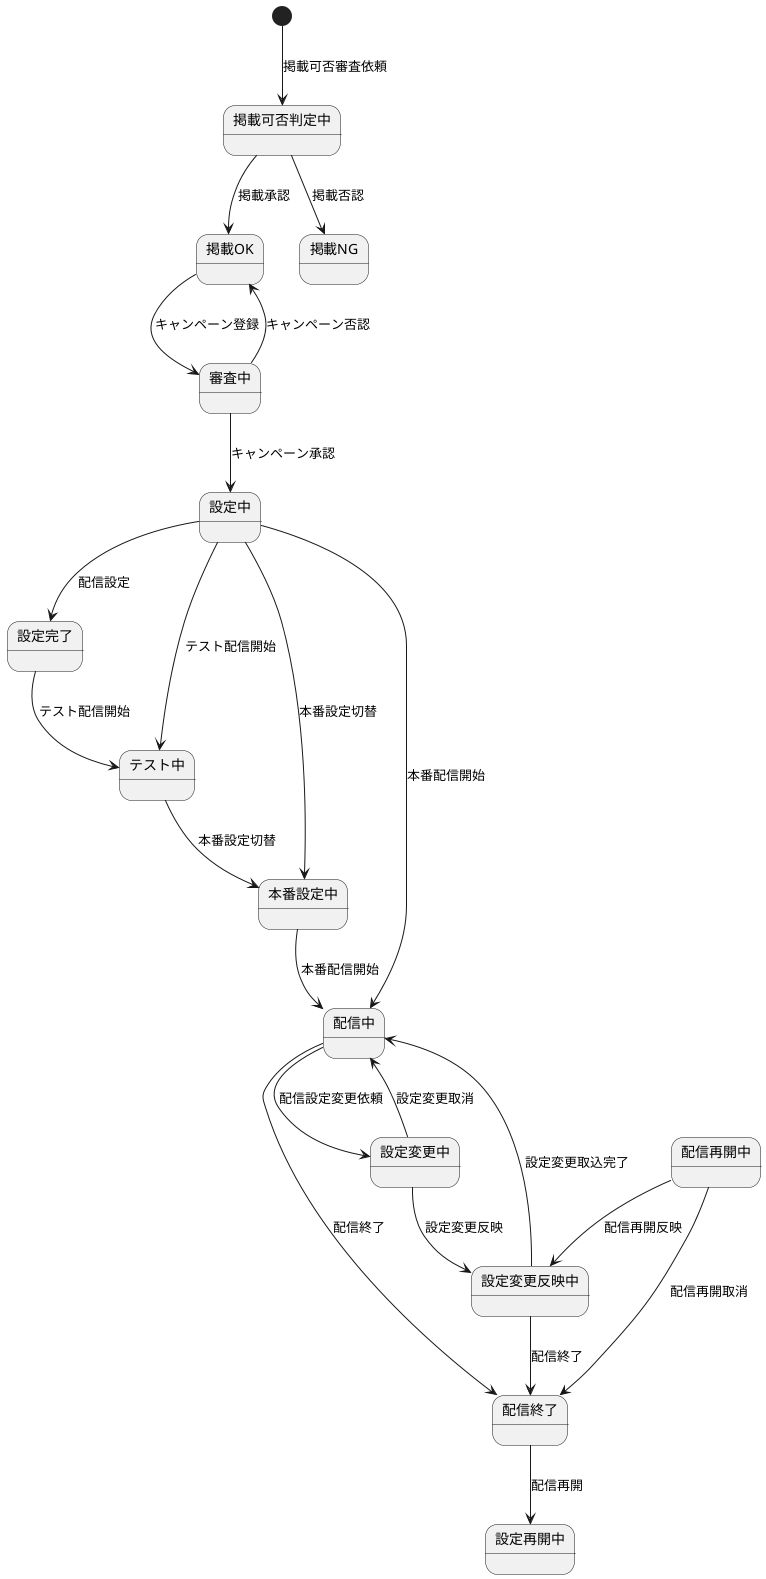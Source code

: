 @startuml

[*]            --> 掲載可否判定中 : 掲載可否審査依頼
掲載可否判定中 --> 掲載OK     	  : 掲載承認
掲載可否判定中 --> 掲載NG     	  : 掲載否認
掲載OK         --> 審査中     	  : キャンペーン登録
審査中         --> 設定中         : キャンペーン承認
審査中         --> 掲載OK     	  : キャンペーン否認
設定中         --> 設定完了	  : 配信設定
設定中         --> テスト中	  : テスト配信開始
設定中         --> 本番設定中	  : 本番設定切替
設定中         --> 配信中	  : 本番配信開始
設定完了       --> テスト中       : テスト配信開始
テスト中       --> 本番設定中     : 本番設定切替
本番設定中     --> 配信中         : 本番配信開始
配信中 	       --> 配信終了   	  : 配信終了
配信中 	       --> 設定変更中	  : 配信設定変更依頼
設定変更中     --> 設定変更反映中 : 設定変更反映
設定変更中     --> 配信中         : 設定変更取消
設定変更反映中 --> 配信中         : 設定変更取込完了
設定変更反映中 --> 配信終了       : 配信終了
配信終了       --> 設定再開中     : 配信再開
配信再開中     --> 設定変更反映中 : 配信再開反映
配信再開中     --> 配信終了       : 配信再開取消

@enduml
